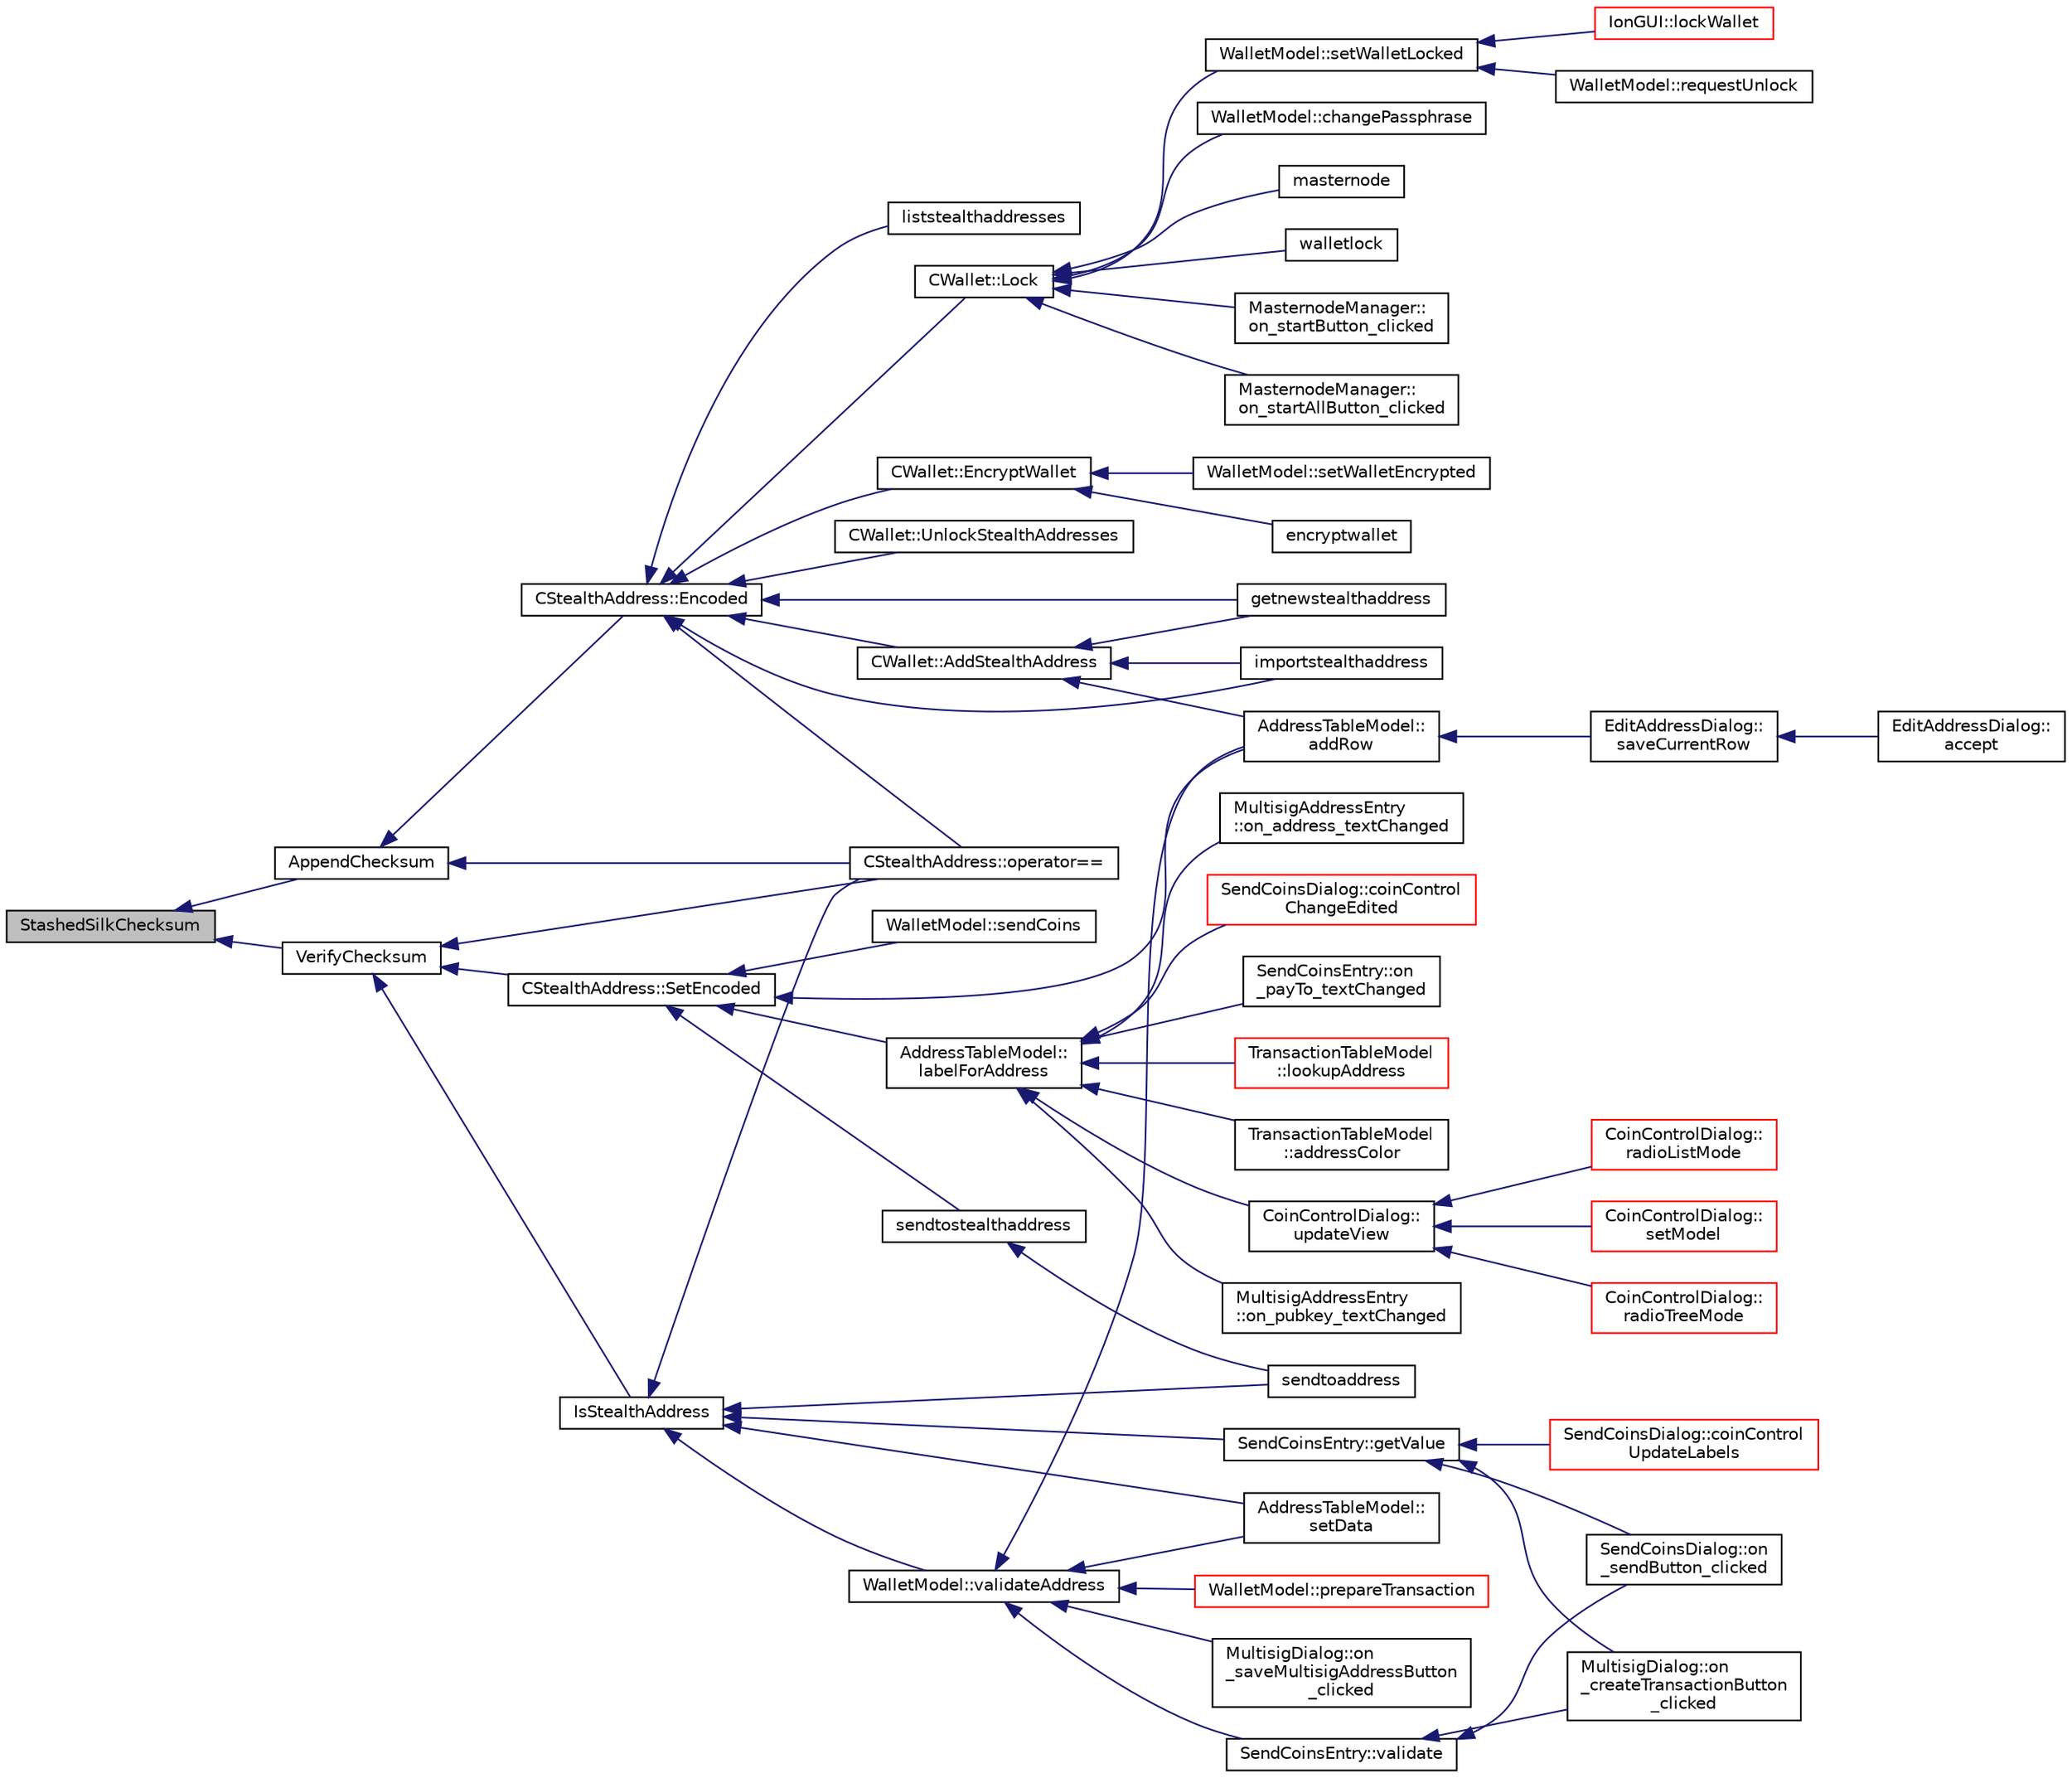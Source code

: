digraph "StashedSilkChecksum"
{
  edge [fontname="Helvetica",fontsize="10",labelfontname="Helvetica",labelfontsize="10"];
  node [fontname="Helvetica",fontsize="10",shape=record];
  rankdir="LR";
  Node97 [label="StashedSilkChecksum",height=0.2,width=0.4,color="black", fillcolor="grey75", style="filled", fontcolor="black"];
  Node97 -> Node98 [dir="back",color="midnightblue",fontsize="10",style="solid",fontname="Helvetica"];
  Node98 [label="AppendChecksum",height=0.2,width=0.4,color="black", fillcolor="white", style="filled",URL="$d4/d43/stealth_8h.html#aa4f182dc0efd181cef81ca75ae960533"];
  Node98 -> Node99 [dir="back",color="midnightblue",fontsize="10",style="solid",fontname="Helvetica"];
  Node99 [label="CStealthAddress::Encoded",height=0.2,width=0.4,color="black", fillcolor="white", style="filled",URL="$d6/d37/class_c_stealth_address.html#a1318c3f56f64354f4c909380ba692c91"];
  Node99 -> Node100 [dir="back",color="midnightblue",fontsize="10",style="solid",fontname="Helvetica"];
  Node100 [label="getnewstealthaddress",height=0.2,width=0.4,color="black", fillcolor="white", style="filled",URL="$df/d1d/rpcwallet_8cpp.html#a59139de50de79af3d3960ddbb5ee5340"];
  Node99 -> Node101 [dir="back",color="midnightblue",fontsize="10",style="solid",fontname="Helvetica"];
  Node101 [label="liststealthaddresses",height=0.2,width=0.4,color="black", fillcolor="white", style="filled",URL="$df/d1d/rpcwallet_8cpp.html#a122c17b0d58ddd7ba5a7471d0089c1b9"];
  Node99 -> Node102 [dir="back",color="midnightblue",fontsize="10",style="solid",fontname="Helvetica"];
  Node102 [label="importstealthaddress",height=0.2,width=0.4,color="black", fillcolor="white", style="filled",URL="$df/d1d/rpcwallet_8cpp.html#a4bde25c1b4a97ec6068d2808594c9820"];
  Node99 -> Node103 [dir="back",color="midnightblue",fontsize="10",style="solid",fontname="Helvetica"];
  Node103 [label="CStealthAddress::operator==",height=0.2,width=0.4,color="black", fillcolor="white", style="filled",URL="$d6/d37/class_c_stealth_address.html#aafdb2534bed64a42a3e3147a997514eb"];
  Node99 -> Node104 [dir="back",color="midnightblue",fontsize="10",style="solid",fontname="Helvetica"];
  Node104 [label="CWallet::Lock",height=0.2,width=0.4,color="black", fillcolor="white", style="filled",URL="$d2/de5/class_c_wallet.html#a0404b6bc1cb804aadc69b9902b52282a"];
  Node104 -> Node105 [dir="back",color="midnightblue",fontsize="10",style="solid",fontname="Helvetica"];
  Node105 [label="MasternodeManager::\lon_startButton_clicked",height=0.2,width=0.4,color="black", fillcolor="white", style="filled",URL="$d9/d70/class_masternode_manager.html#a83f5cf149fdaf6d7fce1a3378611c3f9"];
  Node104 -> Node106 [dir="back",color="midnightblue",fontsize="10",style="solid",fontname="Helvetica"];
  Node106 [label="MasternodeManager::\lon_startAllButton_clicked",height=0.2,width=0.4,color="black", fillcolor="white", style="filled",URL="$d9/d70/class_masternode_manager.html#aad77095fab625d3a02afa52696f64e2f"];
  Node104 -> Node107 [dir="back",color="midnightblue",fontsize="10",style="solid",fontname="Helvetica"];
  Node107 [label="WalletModel::setWalletLocked",height=0.2,width=0.4,color="black", fillcolor="white", style="filled",URL="$d4/d27/class_wallet_model.html#a5a8b65bfaecb0813d64c733f4f34f090"];
  Node107 -> Node108 [dir="back",color="midnightblue",fontsize="10",style="solid",fontname="Helvetica"];
  Node108 [label="IonGUI::lockWallet",height=0.2,width=0.4,color="red", fillcolor="white", style="filled",URL="$dc/d0b/class_ion_g_u_i.html#abfbef460c97022eea4d5e2dec1887ba0"];
  Node107 -> Node113 [dir="back",color="midnightblue",fontsize="10",style="solid",fontname="Helvetica"];
  Node113 [label="WalletModel::requestUnlock",height=0.2,width=0.4,color="black", fillcolor="white", style="filled",URL="$d4/d27/class_wallet_model.html#ae98eaede9493625ce778a0a873b3d124"];
  Node104 -> Node114 [dir="back",color="midnightblue",fontsize="10",style="solid",fontname="Helvetica"];
  Node114 [label="WalletModel::changePassphrase",height=0.2,width=0.4,color="black", fillcolor="white", style="filled",URL="$d4/d27/class_wallet_model.html#a67ebff3f267b5c9973c0465184c085a4"];
  Node104 -> Node115 [dir="back",color="midnightblue",fontsize="10",style="solid",fontname="Helvetica"];
  Node115 [label="masternode",height=0.2,width=0.4,color="black", fillcolor="white", style="filled",URL="$d5/d6b/rpcstashedsend_8cpp.html#a30609e443aeb47c29ed0878d16b1b5e1"];
  Node104 -> Node116 [dir="back",color="midnightblue",fontsize="10",style="solid",fontname="Helvetica"];
  Node116 [label="walletlock",height=0.2,width=0.4,color="black", fillcolor="white", style="filled",URL="$df/d1d/rpcwallet_8cpp.html#a387555bfc9c8d51759001ec4e3be3e83"];
  Node99 -> Node117 [dir="back",color="midnightblue",fontsize="10",style="solid",fontname="Helvetica"];
  Node117 [label="CWallet::EncryptWallet",height=0.2,width=0.4,color="black", fillcolor="white", style="filled",URL="$d2/de5/class_c_wallet.html#ab34fe5bf771619dcbe22a65f013e5469"];
  Node117 -> Node118 [dir="back",color="midnightblue",fontsize="10",style="solid",fontname="Helvetica"];
  Node118 [label="WalletModel::setWalletEncrypted",height=0.2,width=0.4,color="black", fillcolor="white", style="filled",URL="$d4/d27/class_wallet_model.html#a444340830badcd48e3a4dd6b03d9c4d7"];
  Node117 -> Node119 [dir="back",color="midnightblue",fontsize="10",style="solid",fontname="Helvetica"];
  Node119 [label="encryptwallet",height=0.2,width=0.4,color="black", fillcolor="white", style="filled",URL="$df/d1d/rpcwallet_8cpp.html#a5fb49bac2748015a256c63e9f8ccc539"];
  Node99 -> Node120 [dir="back",color="midnightblue",fontsize="10",style="solid",fontname="Helvetica"];
  Node120 [label="CWallet::AddStealthAddress",height=0.2,width=0.4,color="black", fillcolor="white", style="filled",URL="$d2/de5/class_c_wallet.html#a19d6a23e37ff619c741b7dfa9279b973"];
  Node120 -> Node121 [dir="back",color="midnightblue",fontsize="10",style="solid",fontname="Helvetica"];
  Node121 [label="AddressTableModel::\laddRow",height=0.2,width=0.4,color="black", fillcolor="white", style="filled",URL="$d9/ded/class_address_table_model.html#a08ab9ae401a18d193f0e39551de81280"];
  Node121 -> Node122 [dir="back",color="midnightblue",fontsize="10",style="solid",fontname="Helvetica"];
  Node122 [label="EditAddressDialog::\lsaveCurrentRow",height=0.2,width=0.4,color="black", fillcolor="white", style="filled",URL="$da/db7/class_edit_address_dialog.html#a8494a551799cd1f4c253e557424c206c"];
  Node122 -> Node123 [dir="back",color="midnightblue",fontsize="10",style="solid",fontname="Helvetica"];
  Node123 [label="EditAddressDialog::\laccept",height=0.2,width=0.4,color="black", fillcolor="white", style="filled",URL="$da/db7/class_edit_address_dialog.html#ac52b71129806bccf6533d0e9441393b6"];
  Node120 -> Node100 [dir="back",color="midnightblue",fontsize="10",style="solid",fontname="Helvetica"];
  Node120 -> Node102 [dir="back",color="midnightblue",fontsize="10",style="solid",fontname="Helvetica"];
  Node99 -> Node124 [dir="back",color="midnightblue",fontsize="10",style="solid",fontname="Helvetica"];
  Node124 [label="CWallet::UnlockStealthAddresses",height=0.2,width=0.4,color="black", fillcolor="white", style="filled",URL="$d2/de5/class_c_wallet.html#ac45af0632ea59c56295d3158b7387f33"];
  Node98 -> Node103 [dir="back",color="midnightblue",fontsize="10",style="solid",fontname="Helvetica"];
  Node97 -> Node125 [dir="back",color="midnightblue",fontsize="10",style="solid",fontname="Helvetica"];
  Node125 [label="VerifyChecksum",height=0.2,width=0.4,color="black", fillcolor="white", style="filled",URL="$d4/d43/stealth_8h.html#a5ff6f6775db5f747f5088c7ef8264b74"];
  Node125 -> Node126 [dir="back",color="midnightblue",fontsize="10",style="solid",fontname="Helvetica"];
  Node126 [label="CStealthAddress::SetEncoded",height=0.2,width=0.4,color="black", fillcolor="white", style="filled",URL="$d6/d37/class_c_stealth_address.html#aa3f4655dced125bf698c208b6e7ac4b8"];
  Node126 -> Node121 [dir="back",color="midnightblue",fontsize="10",style="solid",fontname="Helvetica"];
  Node126 -> Node127 [dir="back",color="midnightblue",fontsize="10",style="solid",fontname="Helvetica"];
  Node127 [label="AddressTableModel::\llabelForAddress",height=0.2,width=0.4,color="black", fillcolor="white", style="filled",URL="$d9/ded/class_address_table_model.html#afcdbfc17ac480f5a57382cbcf096ccb3"];
  Node127 -> Node128 [dir="back",color="midnightblue",fontsize="10",style="solid",fontname="Helvetica"];
  Node128 [label="CoinControlDialog::\lupdateView",height=0.2,width=0.4,color="black", fillcolor="white", style="filled",URL="$dd/dfb/class_coin_control_dialog.html#aadea33050e5c1efd5eae8d2fcfa721f9"];
  Node128 -> Node129 [dir="back",color="midnightblue",fontsize="10",style="solid",fontname="Helvetica"];
  Node129 [label="CoinControlDialog::\lsetModel",height=0.2,width=0.4,color="red", fillcolor="white", style="filled",URL="$dd/dfb/class_coin_control_dialog.html#a4c34a48574814089c54f763a22f5317a"];
  Node128 -> Node132 [dir="back",color="midnightblue",fontsize="10",style="solid",fontname="Helvetica"];
  Node132 [label="CoinControlDialog::\lradioTreeMode",height=0.2,width=0.4,color="red", fillcolor="white", style="filled",URL="$dd/dfb/class_coin_control_dialog.html#a1990d478f3ffba666c358a4f1bd395ec"];
  Node128 -> Node134 [dir="back",color="midnightblue",fontsize="10",style="solid",fontname="Helvetica"];
  Node134 [label="CoinControlDialog::\lradioListMode",height=0.2,width=0.4,color="red", fillcolor="white", style="filled",URL="$dd/dfb/class_coin_control_dialog.html#a775c6d290cb63667a434b09072094533"];
  Node127 -> Node135 [dir="back",color="midnightblue",fontsize="10",style="solid",fontname="Helvetica"];
  Node135 [label="MultisigAddressEntry\l::on_pubkey_textChanged",height=0.2,width=0.4,color="black", fillcolor="white", style="filled",URL="$da/d39/class_multisig_address_entry.html#addaaabad7c692f4be0255d3969ccb6c0"];
  Node127 -> Node136 [dir="back",color="midnightblue",fontsize="10",style="solid",fontname="Helvetica"];
  Node136 [label="MultisigAddressEntry\l::on_address_textChanged",height=0.2,width=0.4,color="black", fillcolor="white", style="filled",URL="$da/d39/class_multisig_address_entry.html#a0a0e76713ced1bab5e59dd81546a7de8"];
  Node127 -> Node137 [dir="back",color="midnightblue",fontsize="10",style="solid",fontname="Helvetica"];
  Node137 [label="SendCoinsDialog::coinControl\lChangeEdited",height=0.2,width=0.4,color="red", fillcolor="white", style="filled",URL="$d6/de6/class_send_coins_dialog.html#a1f419f2381bce2ae9b4a7bd140f25a4e"];
  Node127 -> Node139 [dir="back",color="midnightblue",fontsize="10",style="solid",fontname="Helvetica"];
  Node139 [label="SendCoinsEntry::on\l_payTo_textChanged",height=0.2,width=0.4,color="black", fillcolor="white", style="filled",URL="$d0/dbc/class_send_coins_entry.html#a73088d2789e8ced5de3a0597fb1f30c5"];
  Node127 -> Node140 [dir="back",color="midnightblue",fontsize="10",style="solid",fontname="Helvetica"];
  Node140 [label="TransactionTableModel\l::lookupAddress",height=0.2,width=0.4,color="red", fillcolor="white", style="filled",URL="$d7/dfe/class_transaction_table_model.html#af13204a63b9901c0d9aeb9f43f915001"];
  Node127 -> Node152 [dir="back",color="midnightblue",fontsize="10",style="solid",fontname="Helvetica"];
  Node152 [label="TransactionTableModel\l::addressColor",height=0.2,width=0.4,color="black", fillcolor="white", style="filled",URL="$d7/dfe/class_transaction_table_model.html#a4350aca09ceca354956d9a00514c627a"];
  Node126 -> Node153 [dir="back",color="midnightblue",fontsize="10",style="solid",fontname="Helvetica"];
  Node153 [label="WalletModel::sendCoins",height=0.2,width=0.4,color="black", fillcolor="white", style="filled",URL="$d4/d27/class_wallet_model.html#a053fb3ff2b8b0347f83e6bb591126746"];
  Node126 -> Node154 [dir="back",color="midnightblue",fontsize="10",style="solid",fontname="Helvetica"];
  Node154 [label="sendtostealthaddress",height=0.2,width=0.4,color="black", fillcolor="white", style="filled",URL="$df/d1d/rpcwallet_8cpp.html#ad901105908c7eea072067a49643a906e"];
  Node154 -> Node155 [dir="back",color="midnightblue",fontsize="10",style="solid",fontname="Helvetica"];
  Node155 [label="sendtoaddress",height=0.2,width=0.4,color="black", fillcolor="white", style="filled",URL="$df/d1d/rpcwallet_8cpp.html#a134064858f9cfa4775a6ae34cac2b133"];
  Node125 -> Node156 [dir="back",color="midnightblue",fontsize="10",style="solid",fontname="Helvetica"];
  Node156 [label="IsStealthAddress",height=0.2,width=0.4,color="black", fillcolor="white", style="filled",URL="$d4/d43/stealth_8h.html#a26c89afcb720e8b1a9c9dadaee26757b"];
  Node156 -> Node157 [dir="back",color="midnightblue",fontsize="10",style="solid",fontname="Helvetica"];
  Node157 [label="AddressTableModel::\lsetData",height=0.2,width=0.4,color="black", fillcolor="white", style="filled",URL="$d9/ded/class_address_table_model.html#a5c6bd467fd1fc499d126fe2b7380ce5c"];
  Node156 -> Node158 [dir="back",color="midnightblue",fontsize="10",style="solid",fontname="Helvetica"];
  Node158 [label="SendCoinsEntry::getValue",height=0.2,width=0.4,color="black", fillcolor="white", style="filled",URL="$d0/dbc/class_send_coins_entry.html#af36fb0ed9e2e07079c1a982b31e793c8"];
  Node158 -> Node159 [dir="back",color="midnightblue",fontsize="10",style="solid",fontname="Helvetica"];
  Node159 [label="MultisigDialog::on\l_createTransactionButton\l_clicked",height=0.2,width=0.4,color="black", fillcolor="white", style="filled",URL="$d4/df4/class_multisig_dialog.html#a172ad3ad87e2e756aae8e93e5febb855"];
  Node158 -> Node160 [dir="back",color="midnightblue",fontsize="10",style="solid",fontname="Helvetica"];
  Node160 [label="SendCoinsDialog::on\l_sendButton_clicked",height=0.2,width=0.4,color="black", fillcolor="white", style="filled",URL="$d6/de6/class_send_coins_dialog.html#a2cab7cf9ea5040b9e2189297f7d3c764"];
  Node158 -> Node161 [dir="back",color="midnightblue",fontsize="10",style="solid",fontname="Helvetica"];
  Node161 [label="SendCoinsDialog::coinControl\lUpdateLabels",height=0.2,width=0.4,color="red", fillcolor="white", style="filled",URL="$d6/de6/class_send_coins_dialog.html#ae4f429aabcaf309aa314b90049be2a74"];
  Node156 -> Node177 [dir="back",color="midnightblue",fontsize="10",style="solid",fontname="Helvetica"];
  Node177 [label="WalletModel::validateAddress",height=0.2,width=0.4,color="black", fillcolor="white", style="filled",URL="$d4/d27/class_wallet_model.html#a04604615253aeaae1253b1412a70a1f7"];
  Node177 -> Node157 [dir="back",color="midnightblue",fontsize="10",style="solid",fontname="Helvetica"];
  Node177 -> Node121 [dir="back",color="midnightblue",fontsize="10",style="solid",fontname="Helvetica"];
  Node177 -> Node178 [dir="back",color="midnightblue",fontsize="10",style="solid",fontname="Helvetica"];
  Node178 [label="MultisigDialog::on\l_saveMultisigAddressButton\l_clicked",height=0.2,width=0.4,color="black", fillcolor="white", style="filled",URL="$d4/df4/class_multisig_dialog.html#a95c9278296354b38696d72eeb62dc09d"];
  Node177 -> Node179 [dir="back",color="midnightblue",fontsize="10",style="solid",fontname="Helvetica"];
  Node179 [label="SendCoinsEntry::validate",height=0.2,width=0.4,color="black", fillcolor="white", style="filled",URL="$d0/dbc/class_send_coins_entry.html#ab77df95fe77e9a001190cd4dabe0dfec"];
  Node179 -> Node159 [dir="back",color="midnightblue",fontsize="10",style="solid",fontname="Helvetica"];
  Node179 -> Node160 [dir="back",color="midnightblue",fontsize="10",style="solid",fontname="Helvetica"];
  Node177 -> Node180 [dir="back",color="midnightblue",fontsize="10",style="solid",fontname="Helvetica"];
  Node180 [label="WalletModel::prepareTransaction",height=0.2,width=0.4,color="red", fillcolor="white", style="filled",URL="$d4/d27/class_wallet_model.html#a8abc851901c7c7343ebfb5a8e5fc0154"];
  Node156 -> Node155 [dir="back",color="midnightblue",fontsize="10",style="solid",fontname="Helvetica"];
  Node156 -> Node103 [dir="back",color="midnightblue",fontsize="10",style="solid",fontname="Helvetica"];
  Node125 -> Node103 [dir="back",color="midnightblue",fontsize="10",style="solid",fontname="Helvetica"];
}
